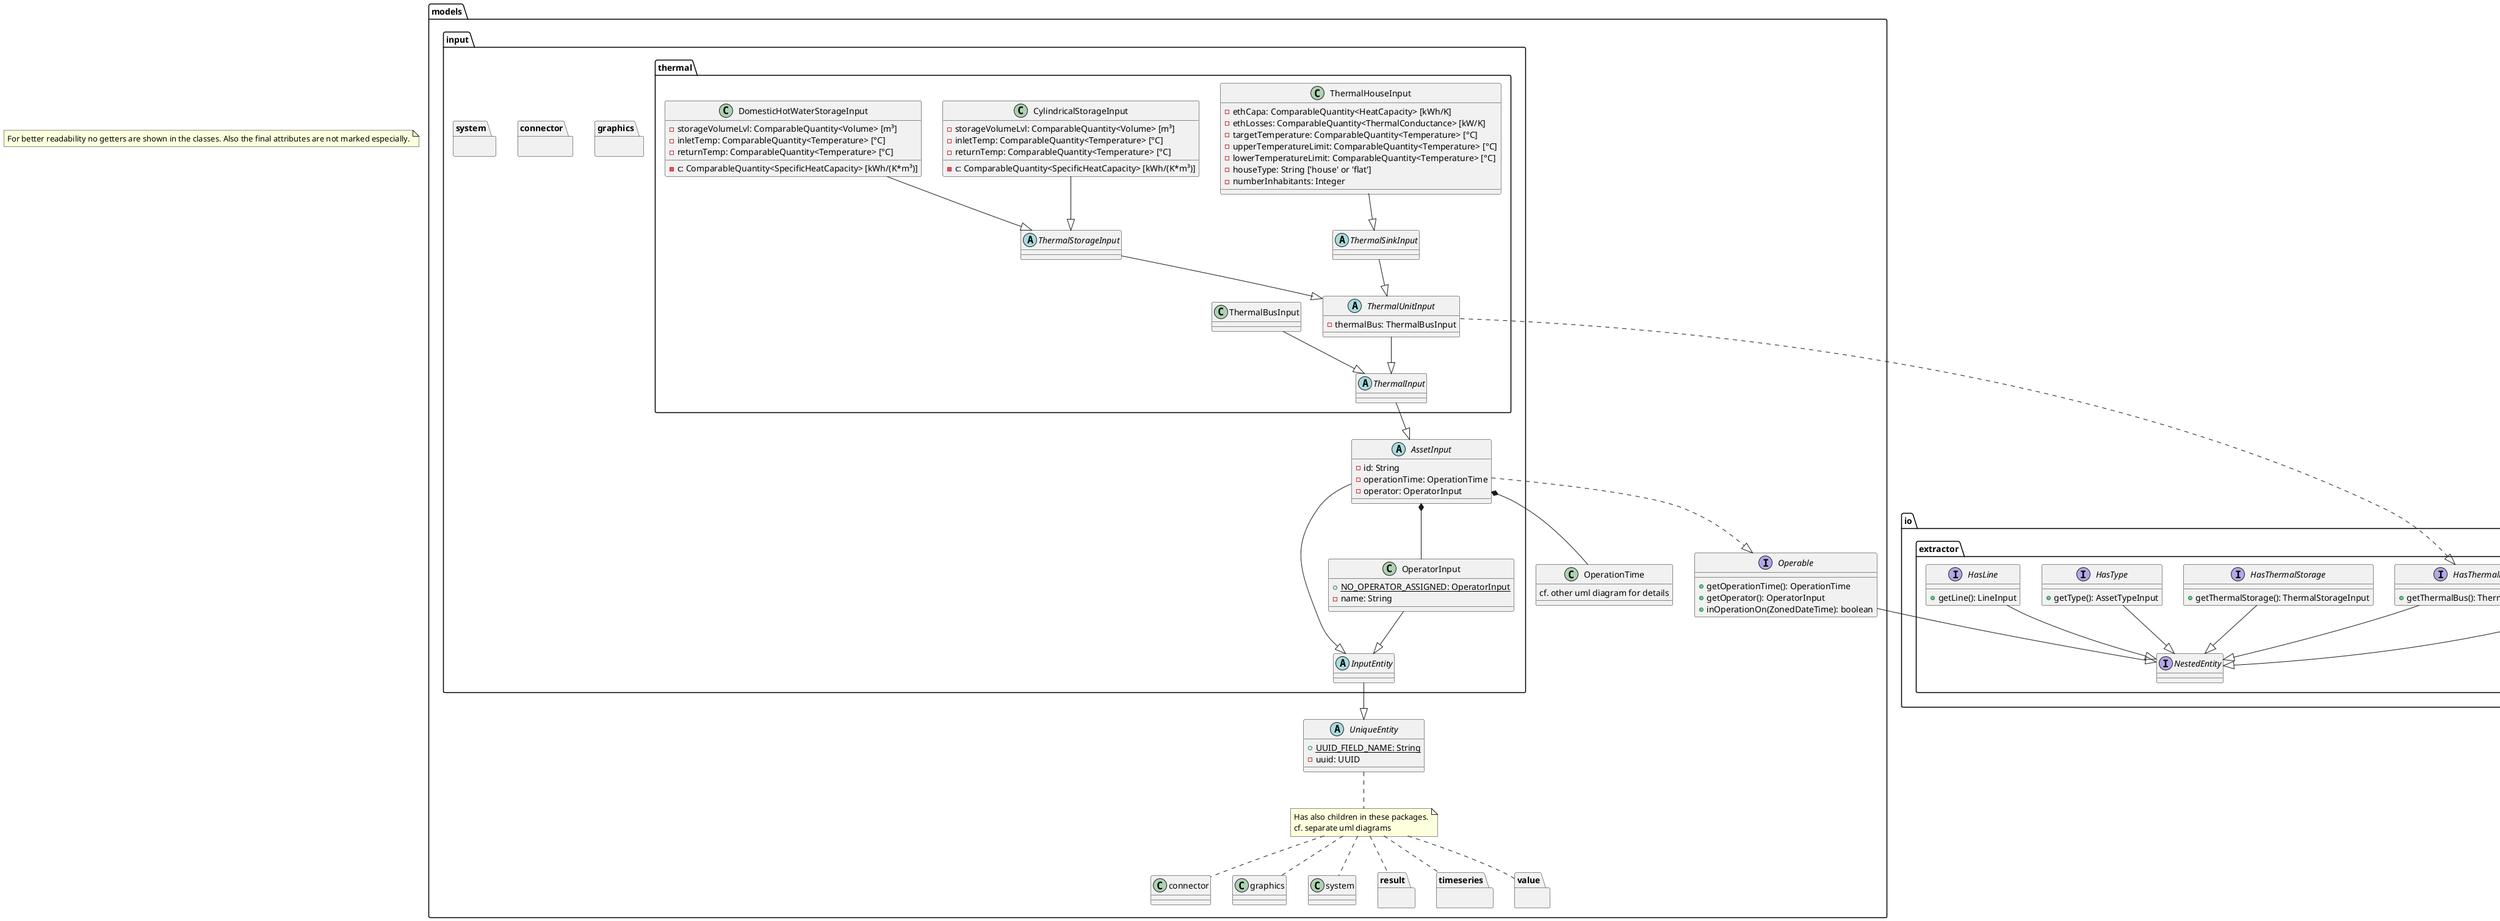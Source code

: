 @startuml
note "For better readability no getters are shown in the classes. Also the final attributes are not marked especially." as generalNote

package io.extractor {
    interface NestedEntity

    interface HasNodes {
        + allNodes(): List<NodeInput>
    }
    HasNodes --|> NestedEntity

    interface HasThermalBus {
        + getThermalBus(): ThermalBusInput
    }
    HasThermalBus --|> NestedEntity

    interface HasThermalStorage {
        + getThermalStorage(): ThermalStorageInput
    }
    HasThermalStorage --|> NestedEntity

    interface HasType {
        + getType(): AssetTypeInput
    }
    HasType --|> NestedEntity

    interface HasLine {
        + getLine(): LineInput
    }
    HasLine --|> NestedEntity
}

package models {
    abstract class UniqueEntity {
        + {static} UUID_FIELD_NAME: String
        - uuid: UUID
    }

    class OperationTime {
        cf. other uml diagram for details
    }

    interface Operable {
        + getOperationTime(): OperationTime
        + getOperator(): OperatorInput
        + inOperationOn(ZonedDateTime): boolean
    }
    Operable --|> NestedEntity

    package result {}
    package timeseries {}
    package value {}
    note "Has also children in these packages.\ncf. separate uml diagrams" as childNote
    UniqueEntity .. childNote
    childNote .. result
    childNote .. timeseries
    childNote .. value
    childNote .. connector
    childNote .. graphics
    childNote .. system

    package input {
        abstract class InputEntity
        InputEntity --|> UniqueEntity

        class OperatorInput {
            + {static} NO_OPERATOR_ASSIGNED: OperatorInput
            - name: String
        }
        OperatorInput --|> InputEntity

        package graphics {}

        abstract class AssetInput {
            - id: String
            - operationTime: OperationTime
            - operator: OperatorInput
        }
        AssetInput --|> InputEntity
        AssetInput ..|> Operable
        AssetInput *-- OperationTime
        AssetInput *-- OperatorInput

        package connector {}

        package system {}

        package thermal {
            abstract class ThermalInput
            ThermalInput --|> AssetInput

            class ThermalBusInput
            ThermalBusInput --|> ThermalInput

            abstract class ThermalUnitInput {
                - thermalBus: ThermalBusInput
            }
            ThermalUnitInput --|> ThermalInput
            ThermalUnitInput ..|> HasThermalBus

            abstract class ThermalSinkInput
            ThermalSinkInput --|> ThermalUnitInput

            class ThermalHouseInput {
                - ethCapa: ComparableQuantity<HeatCapacity> [kWh/K]
                - ethLosses: ComparableQuantity<ThermalConductance> [kW/K]
                - targetTemperature: ComparableQuantity<Temperature> [°C]
                - upperTemperatureLimit: ComparableQuantity<Temperature> [°C]
                - lowerTemperatureLimit: ComparableQuantity<Temperature> [°C]
                - houseType: String ['house' or 'flat']
                - numberInhabitants: Integer
            }
            ThermalHouseInput --|> ThermalSinkInput

            abstract class ThermalStorageInput
            ThermalStorageInput --|> ThermalUnitInput

            class CylindricalStorageInput {
                - storageVolumeLvl: ComparableQuantity<Volume> [m³]
                - inletTemp: ComparableQuantity<Temperature> [°C]
                - returnTemp: ComparableQuantity<Temperature> [°C]
                - c: ComparableQuantity<SpecificHeatCapacity> [kWh/(K*m³)]
            }
            CylindricalStorageInput --|> ThermalStorageInput

            class DomesticHotWaterStorageInput {
                            - storageVolumeLvl: ComparableQuantity<Volume> [m³]
                            - inletTemp: ComparableQuantity<Temperature> [°C]
                            - returnTemp: ComparableQuantity<Temperature> [°C]
                            - c: ComparableQuantity<SpecificHeatCapacity> [kWh/(K*m³)]
                        }
                        DomesticHotWaterStorageInput --|> ThermalStorageInput
        }
    }
}

@enduml